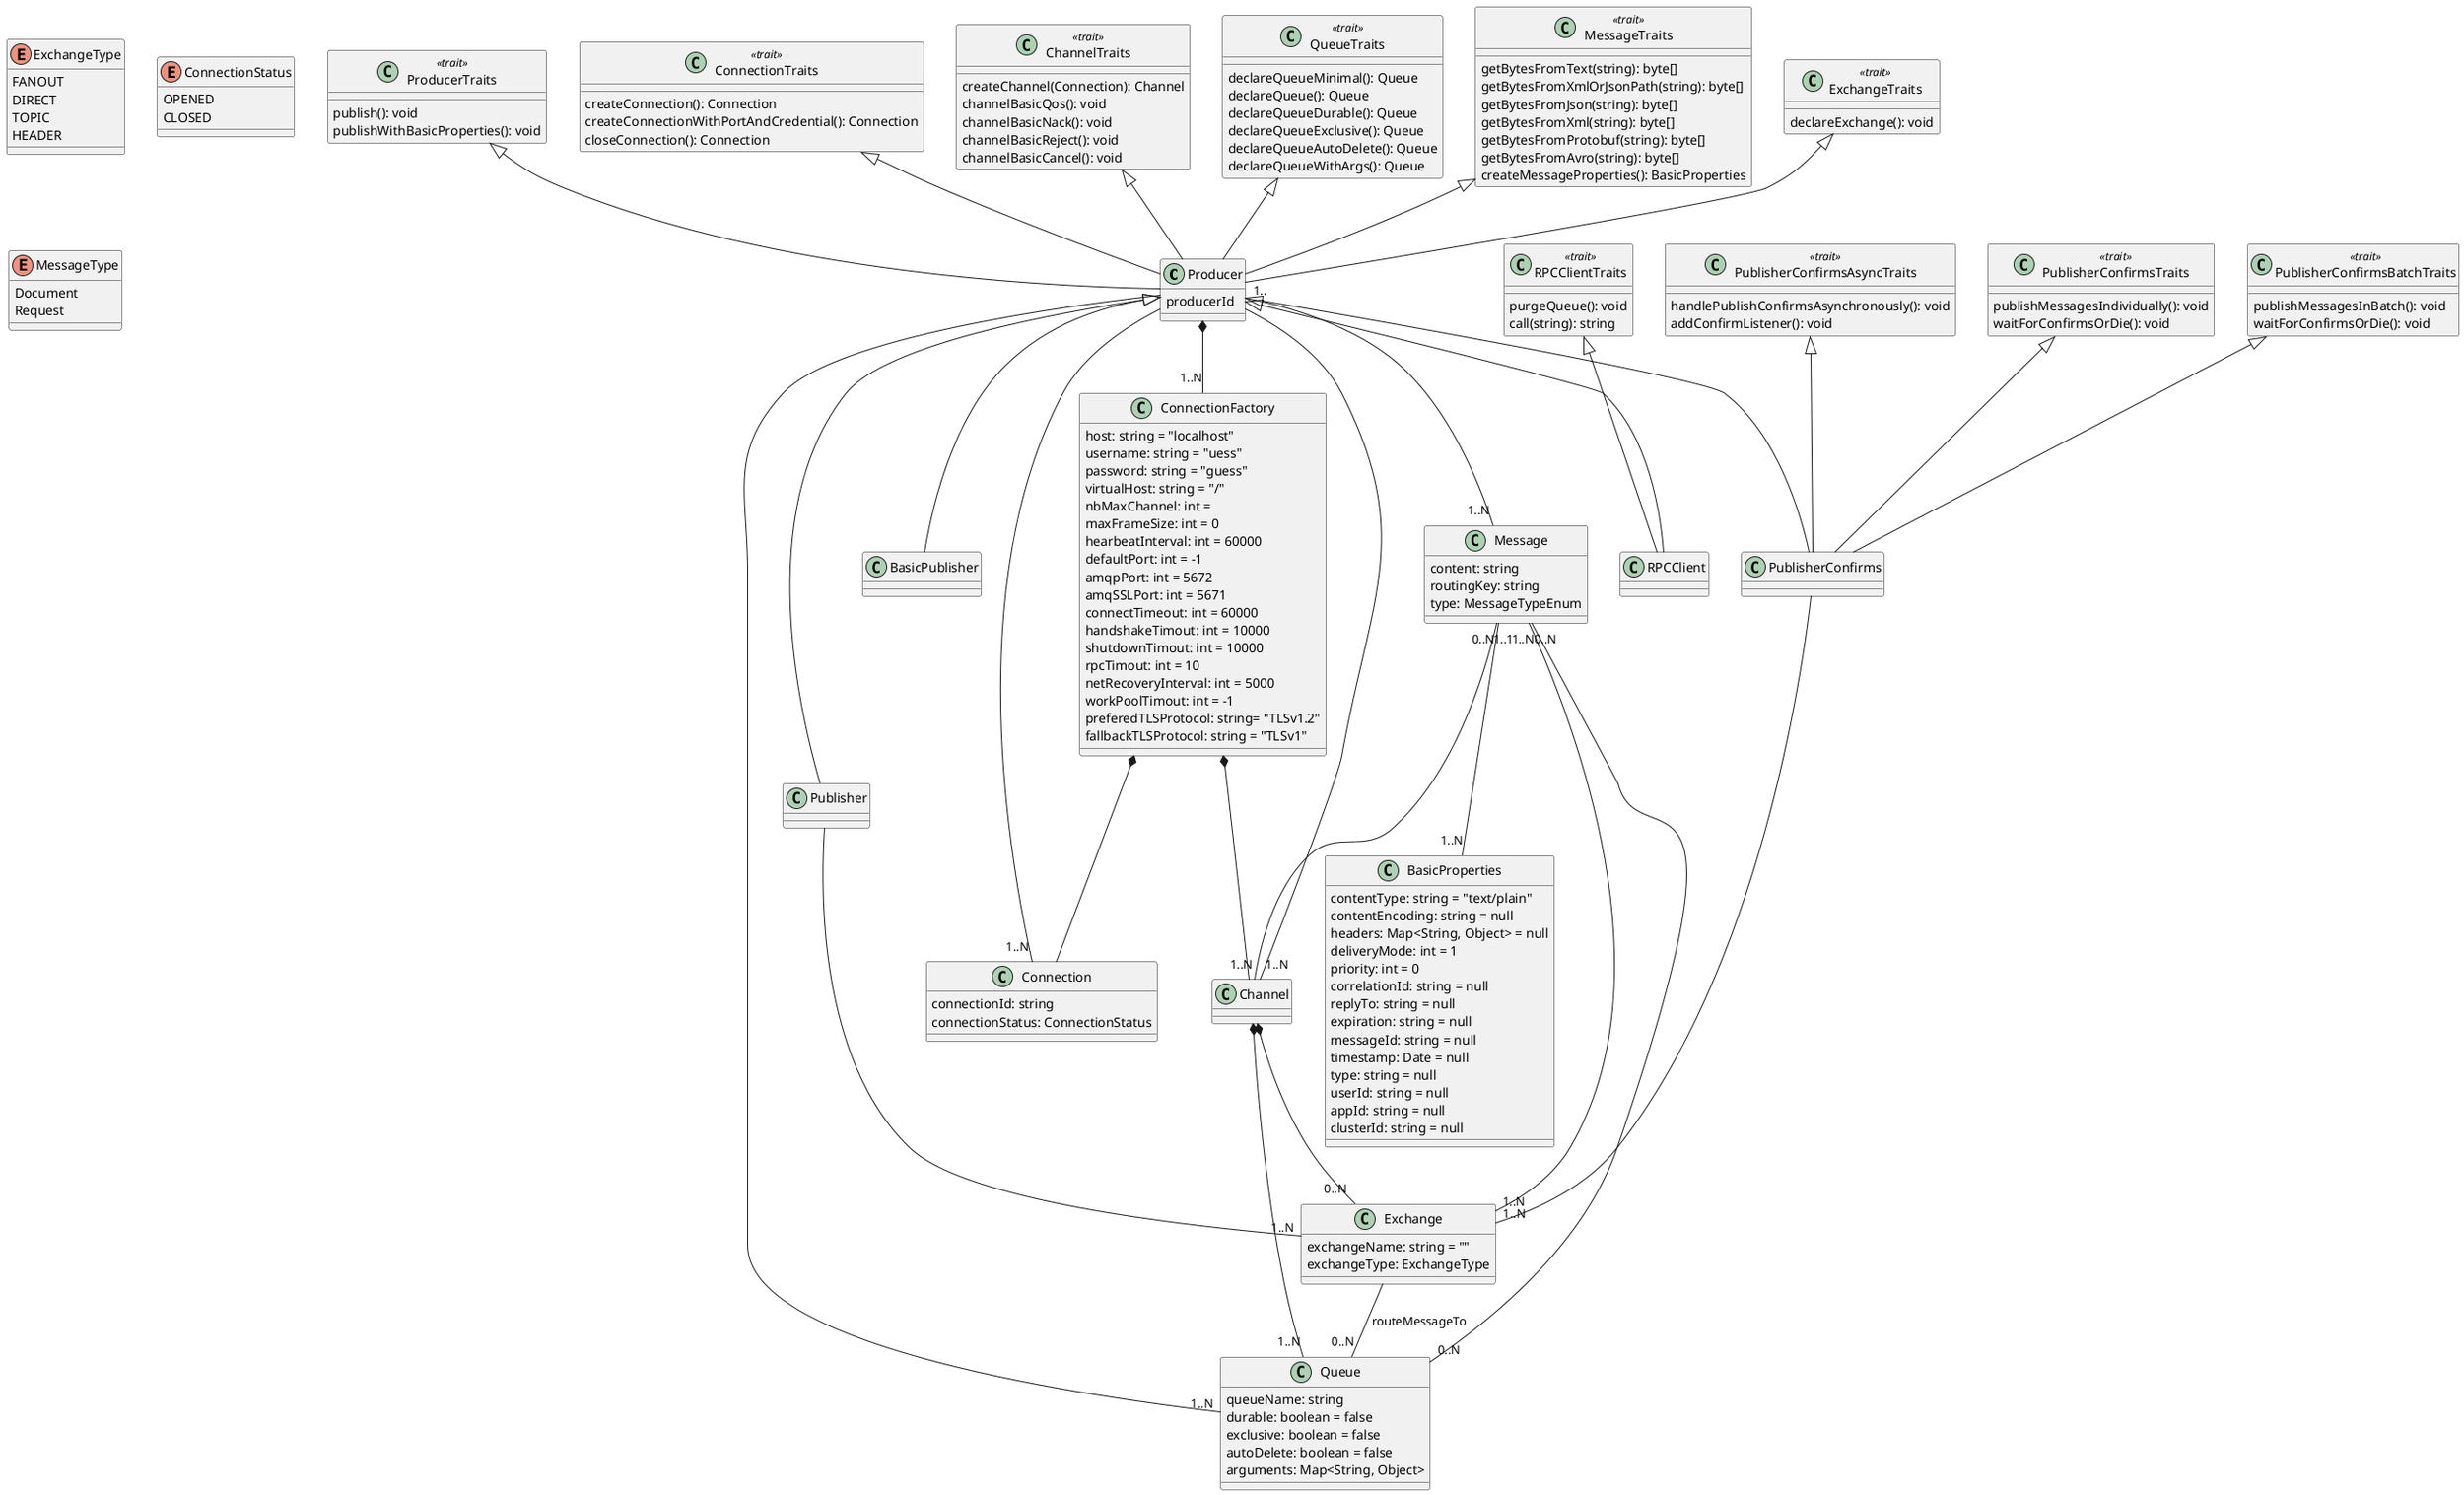 @startuml
Producer <|-- BasicPublisher
Producer <|-- Publisher
Producer <|-- PublisherConfirms
Producer <|-- RPCClient
Producer *-- "1..N" ConnectionFactory
Producer "1.." -- "1..N" Message
Producer -- "1..N" Connection
Producer -- "1..N" Channel
Producer -- "1..N" Queue
Publisher -- "1..N" Exchange
PublisherConfirms -- "1..N" Exchange
ConnectionFactory *-- Connection
ConnectionFactory *-- Channel
Channel *-- "1..N" Queue
Channel *-- "0..N" Exchange
Exchange -- "0..N" Queue: routeMessageTo

Message "0..N" -- "1..N" Channel
Message "1..N" -- "0..N" Queue
Message "0..N" -- "1..N" Exchange
Message "1..1" -- "1..N" BasicProperties

ProducerTraits <|-- Producer
ConnectionTraits <|-- Producer
ChannelTraits <|-- Producer
QueueTraits <|-- Producer
MessageTraits <|-- Producer
ExchangeTraits <|-- Producer

RPCClientTraits <|-- RPCClient
PublisherConfirmsTraits <|-- PublisherConfirms
PublisherConfirmsBatchTraits <|-- PublisherConfirms
PublisherConfirmsAsyncTraits <|-- PublisherConfirms

class Producer {
  producerId
}

class ConnectionFactory {
  host: string = "localhost"
  username: string = "uess"
  password: string = "guess"
  virtualHost: string = "/"
  nbMaxChannel: int = 
  maxFrameSize: int = 0
  hearbeatInterval: int = 60000
  defaultPort: int = -1
  amqpPort: int = 5672
  amqSSLPort: int = 5671
  connectTimeout: int = 60000
  handshakeTimout: int = 10000 
  shutdownTimout: int = 10000
  rpcTimout: int = 10
  netRecoveryInterval: int = 5000
  workPoolTimout: int = -1 
  preferedTLSProtocol: string= "TLSv1.2"
  fallbackTLSProtocol: string = "TLSv1"
}

class Connection {
  connectionId: string
  connectionStatus: ConnectionStatus
}

class Message {
  content: string
  routingKey: string
  type: MessageTypeEnum
}

class BasicProperties {
  contentType: string = "text/plain"
  contentEncoding: string = null
  headers: Map<String, Object> = null
  deliveryMode: int = 1
  priority: int = 0
  correlationId: string = null
  replyTo: string = null
  expiration: string = null
  messageId: string = null
  timestamp: Date = null
  type: string = null
  userId: string = null
  appId: string = null
  clusterId: string = null
}

class Queue {
  queueName: string
  durable: boolean = false
  exclusive: boolean = false
  autoDelete: boolean = false
  arguments: Map<String, Object>
}

class Exchange {
  exchangeName: string = ""
  exchangeType: ExchangeType
}

enum ExchangeType {
  FANOUT
  DIRECT
  TOPIC
  HEADER
}

enum ConnectionStatus {
  OPENED
  CLOSED
}

enum MessageType {
  Document
  Request
}

class ProducerTraits <<trait>> {
    publish(): void
    publishWithBasicProperties(): void
}

class PublisherConfirmsTraits <<trait>> {
    publishMessagesIndividually(): void
    waitForConfirmsOrDie(): void
}

class PublisherConfirmsAsyncTraits <<trait>> {
    handlePublishConfirmsAsynchronously(): void
    addConfirmListener(): void
}

class PublisherConfirmsBatchTraits <<trait>> {
    publishMessagesInBatch(): void
    waitForConfirmsOrDie(): void
}

class RPCClientTraits <<trait>> {
    purgeQueue(): void
    call(string): string
}

class ConnectionTraits <<trait>> {
    createConnection(): Connection
    createConnectionWithPortAndCredential(): Connection
    closeConnection(): Connection
}


class ChannelTraits <<trait>> {
    createChannel(Connection): Channel
    channelBasicQos(): void
    channelBasicNack(): void
    channelBasicReject(): void
    channelBasicCancel(): void
}

class ExchangeTraits <<trait>> {
    declareExchange(): void
}

class QueueTraits <<trait>> {
    declareQueueMinimal(): Queue
    declareQueue(): Queue
    declareQueueDurable(): Queue
    declareQueueExclusive(): Queue
    declareQueueAutoDelete(): Queue
    declareQueueWithArgs(): Queue
}

class MessageTraits <<trait>> {
    getBytesFromText(string): byte[]
    getBytesFromXmlOrJsonPath(string): byte[]
    getBytesFromJson(string): byte[]
    getBytesFromXml(string): byte[]
    getBytesFromProtobuf(string): byte[]
    getBytesFromAvro(string): byte[]
    createMessageProperties(): BasicProperties
}

@enduml

